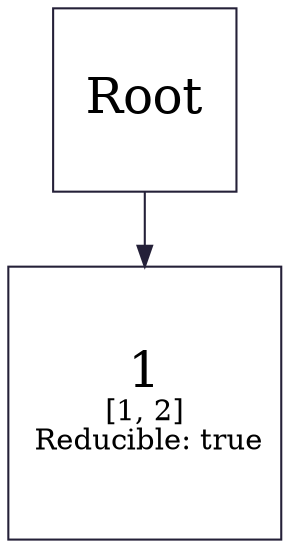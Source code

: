 digraph G {
    graph[color="#242038"]
    node[color="#242038", shape=square]
    edge[color="#242038"]
    Root [label=<<font point-size="24.0"> Root </font>>]
    1 [label=<<font point-size="24.0"> 1 </font><br/> [1, 2] <br/> Reducible: true>]
    Root->1
}

